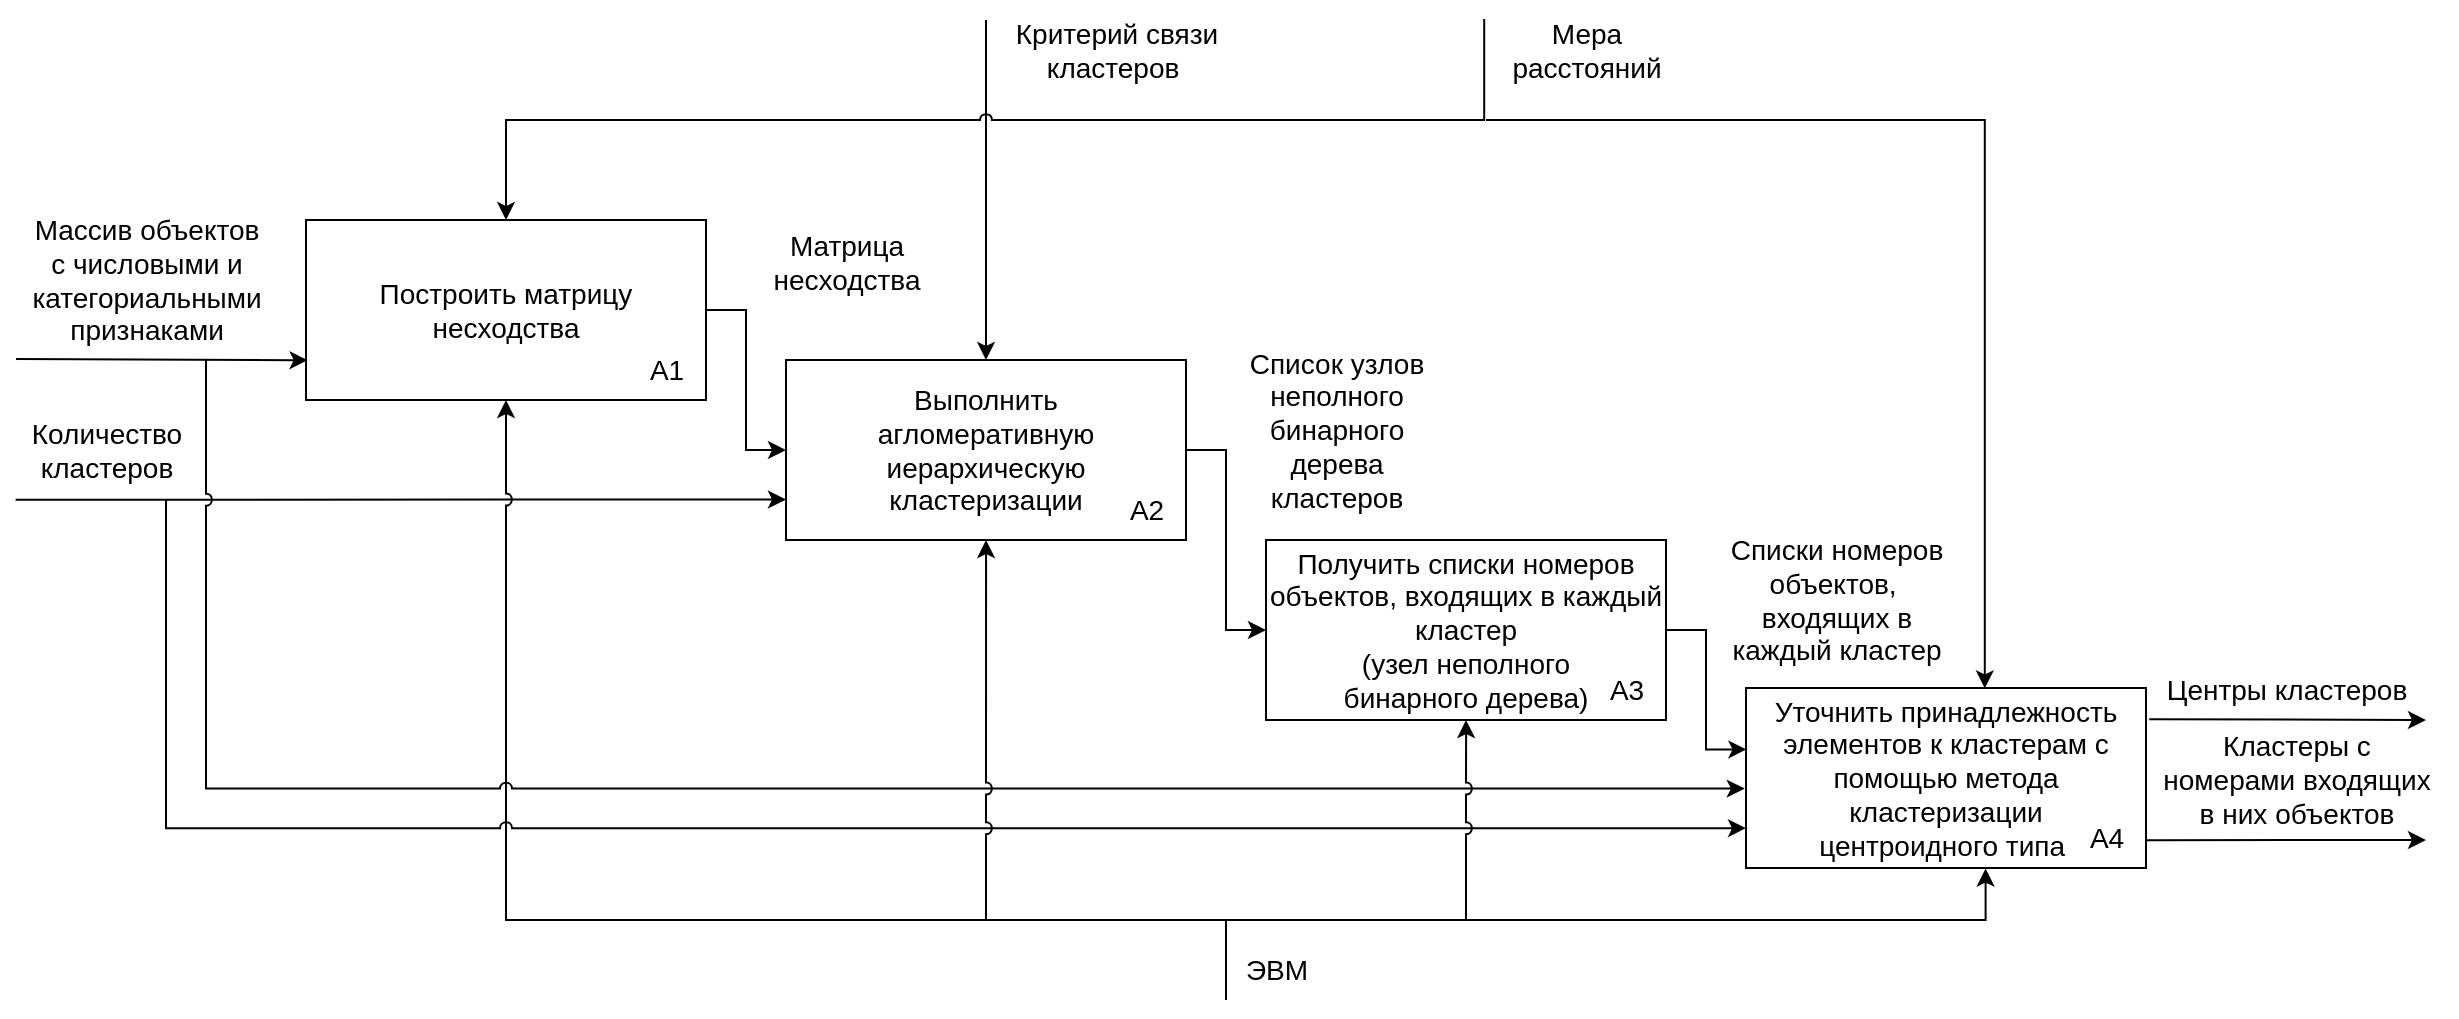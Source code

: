 <mxfile>
    <diagram id="ZWdekoGJzTY7XvXSQLcq" name="Страница 1">
        <mxGraphModel dx="525" dy="547" grid="1" gridSize="10" guides="1" tooltips="1" connect="1" arrows="1" fold="1" page="1" pageScale="1" pageWidth="827" pageHeight="1169" math="0" shadow="0">
            <root>
                <mxCell id="0"/>
                <mxCell id="1" parent="0"/>
                <mxCell id="2" style="edgeStyle=none;html=1;fontSize=14;entryX=0.004;entryY=0.779;entryDx=0;entryDy=0;entryPerimeter=0;jumpStyle=arc;exitX=0.036;exitY=0.993;exitDx=0;exitDy=0;exitPerimeter=0;" parent="1" source="10" target="9" edge="1">
                    <mxGeometry relative="1" as="geometry">
                        <mxPoint x="270" y="283" as="targetPoint"/>
                        <mxPoint x="130" y="330" as="sourcePoint"/>
                    </mxGeometry>
                </mxCell>
                <mxCell id="3" style="edgeStyle=none;html=1;fontSize=14;entryX=0;entryY=0.775;entryDx=0;entryDy=0;jumpStyle=arc;exitX=0.048;exitY=0.997;exitDx=0;exitDy=0;exitPerimeter=0;entryPerimeter=0;" parent="1" source="11" target="20" edge="1">
                    <mxGeometry relative="1" as="geometry">
                        <mxPoint x="270" y="390" as="targetPoint"/>
                        <mxPoint x="70" y="398" as="sourcePoint"/>
                        <Array as="points">
                            <mxPoint x="240" y="400"/>
                        </Array>
                    </mxGeometry>
                </mxCell>
                <mxCell id="4" style="edgeStyle=none;html=1;fontSize=14;jumpStyle=arc;exitX=0;exitY=0.2;exitDx=0;exitDy=0;exitPerimeter=0;" parent="1" source="12" target="20" edge="1">
                    <mxGeometry relative="1" as="geometry">
                        <mxPoint x="640" y="150" as="targetPoint"/>
                        <mxPoint x="610" y="80" as="sourcePoint"/>
                    </mxGeometry>
                </mxCell>
                <mxCell id="5" style="edgeStyle=orthogonalEdgeStyle;html=1;fontSize=14;entryX=0.5;entryY=0;entryDx=0;entryDy=0;rounded=0;exitX=-0.009;exitY=0.189;exitDx=0;exitDy=0;exitPerimeter=0;jumpStyle=arc;" parent="1" source="13" target="9" edge="1">
                    <mxGeometry relative="1" as="geometry">
                        <mxPoint x="485" y="160" as="targetPoint"/>
                        <mxPoint x="860" y="90" as="sourcePoint"/>
                        <Array as="points">
                            <mxPoint x="859" y="210"/>
                            <mxPoint x="370" y="210"/>
                        </Array>
                    </mxGeometry>
                </mxCell>
                <mxCell id="7" style="edgeStyle=none;html=1;fontSize=14;exitX=1.009;exitY=0.536;exitDx=0;exitDy=0;exitPerimeter=0;" parent="1" source="30" edge="1">
                    <mxGeometry relative="1" as="geometry">
                        <mxPoint x="1330" y="570" as="targetPoint"/>
                        <mxPoint x="1220" y="560" as="sourcePoint"/>
                    </mxGeometry>
                </mxCell>
                <mxCell id="8" style="edgeStyle=orthogonalEdgeStyle;html=1;fontSize=14;entryX=0.5;entryY=1;entryDx=0;entryDy=0;rounded=0;jumpStyle=arc;" parent="1" target="9" edge="1">
                    <mxGeometry relative="1" as="geometry">
                        <mxPoint x="350" y="440" as="targetPoint"/>
                        <mxPoint x="730" y="650" as="sourcePoint"/>
                        <Array as="points">
                            <mxPoint x="730" y="610"/>
                            <mxPoint x="370" y="610"/>
                        </Array>
                    </mxGeometry>
                </mxCell>
                <mxCell id="18" style="edgeStyle=orthogonalEdgeStyle;rounded=0;html=1;exitX=1;exitY=0.5;exitDx=0;exitDy=0;entryX=0;entryY=0.5;entryDx=0;entryDy=0;" parent="1" source="9" target="20" edge="1">
                    <mxGeometry relative="1" as="geometry">
                        <mxPoint x="570" y="305.556" as="targetPoint"/>
                        <Array as="points">
                            <mxPoint x="490" y="305"/>
                            <mxPoint x="490" y="375"/>
                        </Array>
                    </mxGeometry>
                </mxCell>
                <mxCell id="9" value="&lt;span style=&quot;font-size: 14px;&quot;&gt;Построить матрицу несходства&lt;/span&gt;" style="rounded=0;whiteSpace=wrap;html=1;" parent="1" vertex="1">
                    <mxGeometry x="270" y="260" width="200" height="90" as="geometry"/>
                </mxCell>
                <mxCell id="10" value="Массив объектов &lt;br&gt;c&amp;nbsp;числовыми и &lt;br&gt;категориальными&lt;br&gt;признаками" style="text;html=1;align=center;verticalAlign=middle;resizable=0;points=[];autosize=1;strokeColor=none;fillColor=none;fontSize=14;" parent="1" vertex="1">
                    <mxGeometry x="120" y="250" width="140" height="80" as="geometry"/>
                </mxCell>
                <mxCell id="11" value="Количество &lt;br&gt;кластеров" style="text;html=1;align=center;verticalAlign=middle;resizable=0;points=[];autosize=1;strokeColor=none;fillColor=none;fontSize=14;" parent="1" vertex="1">
                    <mxGeometry x="120" y="350" width="100" height="50" as="geometry"/>
                </mxCell>
                <mxCell id="12" value="Критерий связи&lt;br&gt;кластеров&amp;nbsp;" style="text;html=1;align=center;verticalAlign=middle;resizable=0;points=[];autosize=1;strokeColor=none;fillColor=none;fontSize=14;" parent="1" vertex="1">
                    <mxGeometry x="610" y="150" width="130" height="50" as="geometry"/>
                </mxCell>
                <mxCell id="13" value="Мера&lt;br&gt;расстояний" style="text;html=1;align=center;verticalAlign=middle;resizable=0;points=[];autosize=1;strokeColor=none;fillColor=none;fontSize=14;" parent="1" vertex="1">
                    <mxGeometry x="860" y="150" width="100" height="50" as="geometry"/>
                </mxCell>
                <mxCell id="15" value="Кластеры с &lt;br&gt;номерами входящих &lt;br&gt;в них объектов" style="text;html=1;align=center;verticalAlign=middle;resizable=0;points=[];autosize=1;strokeColor=none;fillColor=none;fontSize=14;" parent="1" vertex="1">
                    <mxGeometry x="1185" y="510" width="160" height="60" as="geometry"/>
                </mxCell>
                <mxCell id="16" value="ЭВМ" style="text;html=1;align=center;verticalAlign=middle;resizable=0;points=[];autosize=1;strokeColor=none;fillColor=none;fontSize=14;" parent="1" vertex="1">
                    <mxGeometry x="730" y="620" width="50" height="30" as="geometry"/>
                </mxCell>
                <mxCell id="17" value="A1" style="text;html=1;align=center;verticalAlign=middle;resizable=0;points=[];autosize=1;strokeColor=none;fillColor=none;fontSize=14;" parent="1" vertex="1">
                    <mxGeometry x="430" y="320" width="40" height="30" as="geometry"/>
                </mxCell>
                <mxCell id="19" value="&lt;font style=&quot;font-size: 14px;&quot;&gt;Матрица &lt;br&gt;несходства&lt;br&gt;&lt;br&gt;&lt;/font&gt;" style="text;html=1;align=center;verticalAlign=middle;resizable=0;points=[];autosize=1;strokeColor=none;fillColor=none;" parent="1" vertex="1">
                    <mxGeometry x="490" y="260" width="100" height="60" as="geometry"/>
                </mxCell>
                <mxCell id="23" style="edgeStyle=orthogonalEdgeStyle;rounded=0;html=1;exitX=1;exitY=0.5;exitDx=0;exitDy=0;fontSize=14;entryX=0;entryY=0.5;entryDx=0;entryDy=0;" parent="1" source="20" target="25" edge="1">
                    <mxGeometry relative="1" as="geometry">
                        <mxPoint x="800" y="570" as="targetPoint"/>
                        <Array as="points">
                            <mxPoint x="730" y="375"/>
                            <mxPoint x="730" y="465"/>
                        </Array>
                    </mxGeometry>
                </mxCell>
                <mxCell id="32" style="edgeStyle=orthogonalEdgeStyle;rounded=0;jumpStyle=arc;html=1;entryX=-0.003;entryY=0.559;entryDx=0;entryDy=0;fontSize=14;entryPerimeter=0;" parent="1" target="27" edge="1">
                    <mxGeometry relative="1" as="geometry">
                        <mxPoint x="220" y="330" as="sourcePoint"/>
                        <Array as="points">
                            <mxPoint x="220" y="544"/>
                        </Array>
                    </mxGeometry>
                </mxCell>
                <mxCell id="33" style="edgeStyle=orthogonalEdgeStyle;rounded=0;jumpStyle=arc;html=1;entryX=0;entryY=0.779;entryDx=0;entryDy=0;fontSize=14;entryPerimeter=0;" parent="1" target="27" edge="1">
                    <mxGeometry relative="1" as="geometry">
                        <mxPoint x="200" y="400" as="sourcePoint"/>
                        <Array as="points">
                            <mxPoint x="200" y="400"/>
                            <mxPoint x="200" y="564"/>
                        </Array>
                    </mxGeometry>
                </mxCell>
                <mxCell id="20" value="&lt;span style=&quot;font-size: 14px;&quot;&gt;Выполнить &lt;br&gt;агломеративную иерархическую кластеризации&lt;/span&gt;" style="rounded=0;whiteSpace=wrap;html=1;" parent="1" vertex="1">
                    <mxGeometry x="510" y="330" width="200" height="90" as="geometry"/>
                </mxCell>
                <mxCell id="21" value="A2" style="text;html=1;align=center;verticalAlign=middle;resizable=0;points=[];autosize=1;strokeColor=none;fillColor=none;fontSize=14;" parent="1" vertex="1">
                    <mxGeometry x="670" y="390" width="40" height="30" as="geometry"/>
                </mxCell>
                <mxCell id="24" value="Список узлов &lt;br&gt;неполного&lt;br&gt;бинарного&lt;br&gt;дерева &lt;br&gt;кластеров" style="text;html=1;align=center;verticalAlign=middle;resizable=0;points=[];autosize=1;strokeColor=none;fillColor=none;fontSize=14;" parent="1" vertex="1">
                    <mxGeometry x="730" y="315" width="110" height="100" as="geometry"/>
                </mxCell>
                <mxCell id="29" style="edgeStyle=orthogonalEdgeStyle;rounded=0;html=1;exitX=1;exitY=0.5;exitDx=0;exitDy=0;entryX=0.001;entryY=0.341;entryDx=0;entryDy=0;fontSize=14;entryPerimeter=0;" parent="1" source="25" target="27" edge="1">
                    <mxGeometry relative="1" as="geometry"/>
                </mxCell>
                <mxCell id="35" style="edgeStyle=orthogonalEdgeStyle;rounded=0;jumpStyle=arc;html=1;entryX=0.5;entryY=1;entryDx=0;entryDy=0;fontSize=14;" parent="1" target="20" edge="1">
                    <mxGeometry relative="1" as="geometry">
                        <mxPoint x="610" y="610" as="sourcePoint"/>
                    </mxGeometry>
                </mxCell>
                <mxCell id="25" value="&lt;font style=&quot;font-size: 14px;&quot;&gt;Получить списки номеров объектов, входящих в каждый кластер &lt;br&gt;(узел неполного &lt;br&gt;бинарного дерева)&lt;/font&gt;" style="rounded=0;whiteSpace=wrap;html=1;" parent="1" vertex="1">
                    <mxGeometry x="750" y="420" width="200" height="90" as="geometry"/>
                </mxCell>
                <mxCell id="26" value="A3" style="text;html=1;align=center;verticalAlign=middle;resizable=0;points=[];autosize=1;strokeColor=none;fillColor=none;fontSize=14;" parent="1" vertex="1">
                    <mxGeometry x="910" y="480" width="40" height="30" as="geometry"/>
                </mxCell>
                <mxCell id="31" style="edgeStyle=orthogonalEdgeStyle;rounded=0;html=1;fontSize=14;entryX=0.597;entryY=0.002;entryDx=0;entryDy=0;entryPerimeter=0;" parent="1" target="27" edge="1">
                    <mxGeometry relative="1" as="geometry">
                        <mxPoint x="1140.231" y="300.0" as="targetPoint"/>
                        <mxPoint x="860" y="210" as="sourcePoint"/>
                        <Array as="points">
                            <mxPoint x="1109" y="210"/>
                        </Array>
                    </mxGeometry>
                </mxCell>
                <mxCell id="34" style="edgeStyle=orthogonalEdgeStyle;rounded=0;jumpStyle=arc;html=1;fontSize=14;entryX=0.599;entryY=1.003;entryDx=0;entryDy=0;entryPerimeter=0;" parent="1" target="27" edge="1">
                    <mxGeometry relative="1" as="geometry">
                        <mxPoint x="1140" y="740" as="targetPoint"/>
                        <mxPoint x="730" y="610" as="sourcePoint"/>
                        <Array as="points">
                            <mxPoint x="810" y="610"/>
                            <mxPoint x="1110" y="610"/>
                        </Array>
                    </mxGeometry>
                </mxCell>
                <mxCell id="36" style="edgeStyle=orthogonalEdgeStyle;rounded=0;jumpStyle=arc;html=1;entryX=0.5;entryY=1;entryDx=0;entryDy=0;fontSize=14;" parent="1" target="25" edge="1">
                    <mxGeometry relative="1" as="geometry">
                        <mxPoint x="850" y="610" as="sourcePoint"/>
                    </mxGeometry>
                </mxCell>
                <mxCell id="38" style="edgeStyle=none;html=1;exitX=1.008;exitY=0.173;exitDx=0;exitDy=0;exitPerimeter=0;" parent="1" source="27" edge="1">
                    <mxGeometry relative="1" as="geometry">
                        <mxPoint x="1330" y="510" as="targetPoint"/>
                    </mxGeometry>
                </mxCell>
                <mxCell id="27" value="&lt;span style=&quot;font-size: 14px;&quot;&gt;Уточнить принадлежность элементов к кластерам с помощью метода кластеризации &lt;br&gt;центроидного типа&amp;nbsp;&lt;/span&gt;" style="rounded=0;whiteSpace=wrap;html=1;" parent="1" vertex="1">
                    <mxGeometry x="990" y="494" width="200" height="90" as="geometry"/>
                </mxCell>
                <mxCell id="28" value="Списки номеров &lt;br&gt;объектов,&amp;nbsp;&lt;br&gt;входящих в &lt;br&gt;каждый кластер" style="text;html=1;align=center;verticalAlign=middle;resizable=0;points=[];autosize=1;strokeColor=none;fillColor=none;fontSize=14;" parent="1" vertex="1">
                    <mxGeometry x="970" y="410" width="130" height="80" as="geometry"/>
                </mxCell>
                <mxCell id="30" value="A4" style="text;html=1;align=center;verticalAlign=middle;resizable=0;points=[];autosize=1;strokeColor=none;fillColor=none;fontSize=14;" parent="1" vertex="1">
                    <mxGeometry x="1150" y="554" width="40" height="30" as="geometry"/>
                </mxCell>
                <mxCell id="39" value="&lt;font style=&quot;font-size: 14px;&quot;&gt;Центры кластеров&lt;/font&gt;" style="text;html=1;align=center;verticalAlign=middle;resizable=0;points=[];autosize=1;strokeColor=none;fillColor=none;" parent="1" vertex="1">
                    <mxGeometry x="1185" y="480" width="150" height="30" as="geometry"/>
                </mxCell>
            </root>
        </mxGraphModel>
    </diagram>
</mxfile>